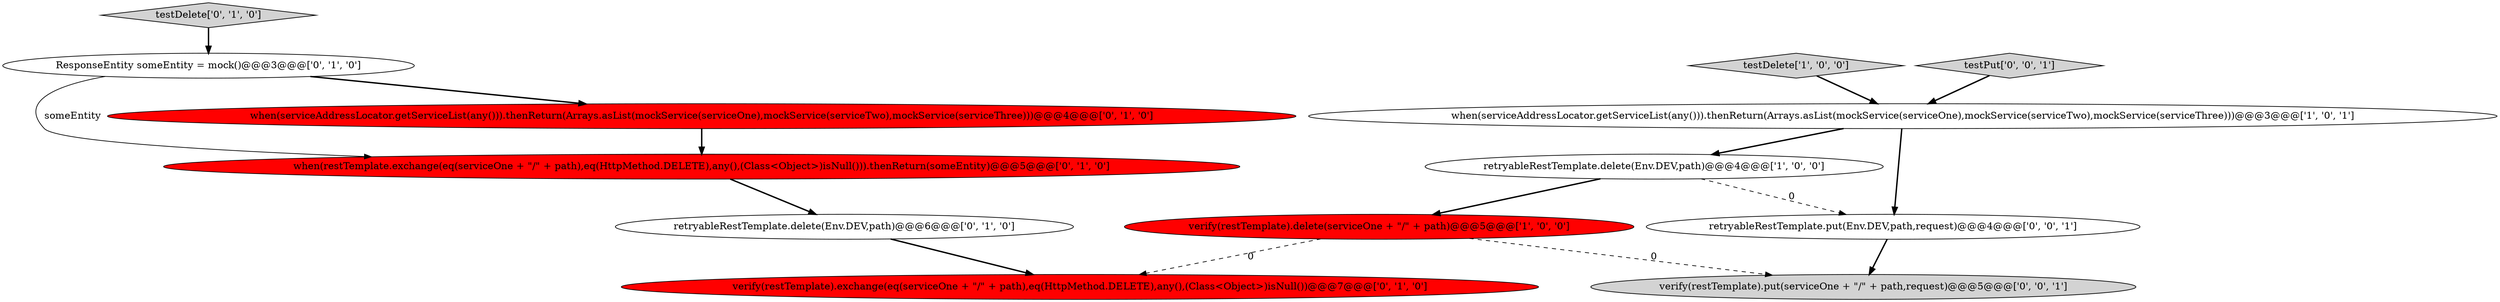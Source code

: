 digraph {
3 [style = filled, label = "verify(restTemplate).delete(serviceOne + \"/\" + path)@@@5@@@['1', '0', '0']", fillcolor = red, shape = ellipse image = "AAA1AAABBB1BBB"];
1 [style = filled, label = "testDelete['1', '0', '0']", fillcolor = lightgray, shape = diamond image = "AAA0AAABBB1BBB"];
0 [style = filled, label = "when(serviceAddressLocator.getServiceList(any())).thenReturn(Arrays.asList(mockService(serviceOne),mockService(serviceTwo),mockService(serviceThree)))@@@3@@@['1', '0', '1']", fillcolor = white, shape = ellipse image = "AAA0AAABBB1BBB"];
9 [style = filled, label = "testDelete['0', '1', '0']", fillcolor = lightgray, shape = diamond image = "AAA0AAABBB2BBB"];
2 [style = filled, label = "retryableRestTemplate.delete(Env.DEV,path)@@@4@@@['1', '0', '0']", fillcolor = white, shape = ellipse image = "AAA0AAABBB1BBB"];
6 [style = filled, label = "when(restTemplate.exchange(eq(serviceOne + \"/\" + path),eq(HttpMethod.DELETE),any(),(Class<Object>)isNull())).thenReturn(someEntity)@@@5@@@['0', '1', '0']", fillcolor = red, shape = ellipse image = "AAA1AAABBB2BBB"];
5 [style = filled, label = "when(serviceAddressLocator.getServiceList(any())).thenReturn(Arrays.asList(mockService(serviceOne),mockService(serviceTwo),mockService(serviceThree)))@@@4@@@['0', '1', '0']", fillcolor = red, shape = ellipse image = "AAA1AAABBB2BBB"];
4 [style = filled, label = "verify(restTemplate).exchange(eq(serviceOne + \"/\" + path),eq(HttpMethod.DELETE),any(),(Class<Object>)isNull())@@@7@@@['0', '1', '0']", fillcolor = red, shape = ellipse image = "AAA1AAABBB2BBB"];
7 [style = filled, label = "ResponseEntity someEntity = mock()@@@3@@@['0', '1', '0']", fillcolor = white, shape = ellipse image = "AAA0AAABBB2BBB"];
8 [style = filled, label = "retryableRestTemplate.delete(Env.DEV,path)@@@6@@@['0', '1', '0']", fillcolor = white, shape = ellipse image = "AAA0AAABBB2BBB"];
12 [style = filled, label = "verify(restTemplate).put(serviceOne + \"/\" + path,request)@@@5@@@['0', '0', '1']", fillcolor = lightgray, shape = ellipse image = "AAA0AAABBB3BBB"];
10 [style = filled, label = "retryableRestTemplate.put(Env.DEV,path,request)@@@4@@@['0', '0', '1']", fillcolor = white, shape = ellipse image = "AAA0AAABBB3BBB"];
11 [style = filled, label = "testPut['0', '0', '1']", fillcolor = lightgray, shape = diamond image = "AAA0AAABBB3BBB"];
6->8 [style = bold, label=""];
2->10 [style = dashed, label="0"];
7->5 [style = bold, label=""];
0->10 [style = bold, label=""];
11->0 [style = bold, label=""];
7->6 [style = solid, label="someEntity"];
1->0 [style = bold, label=""];
8->4 [style = bold, label=""];
5->6 [style = bold, label=""];
3->12 [style = dashed, label="0"];
9->7 [style = bold, label=""];
3->4 [style = dashed, label="0"];
10->12 [style = bold, label=""];
2->3 [style = bold, label=""];
0->2 [style = bold, label=""];
}
